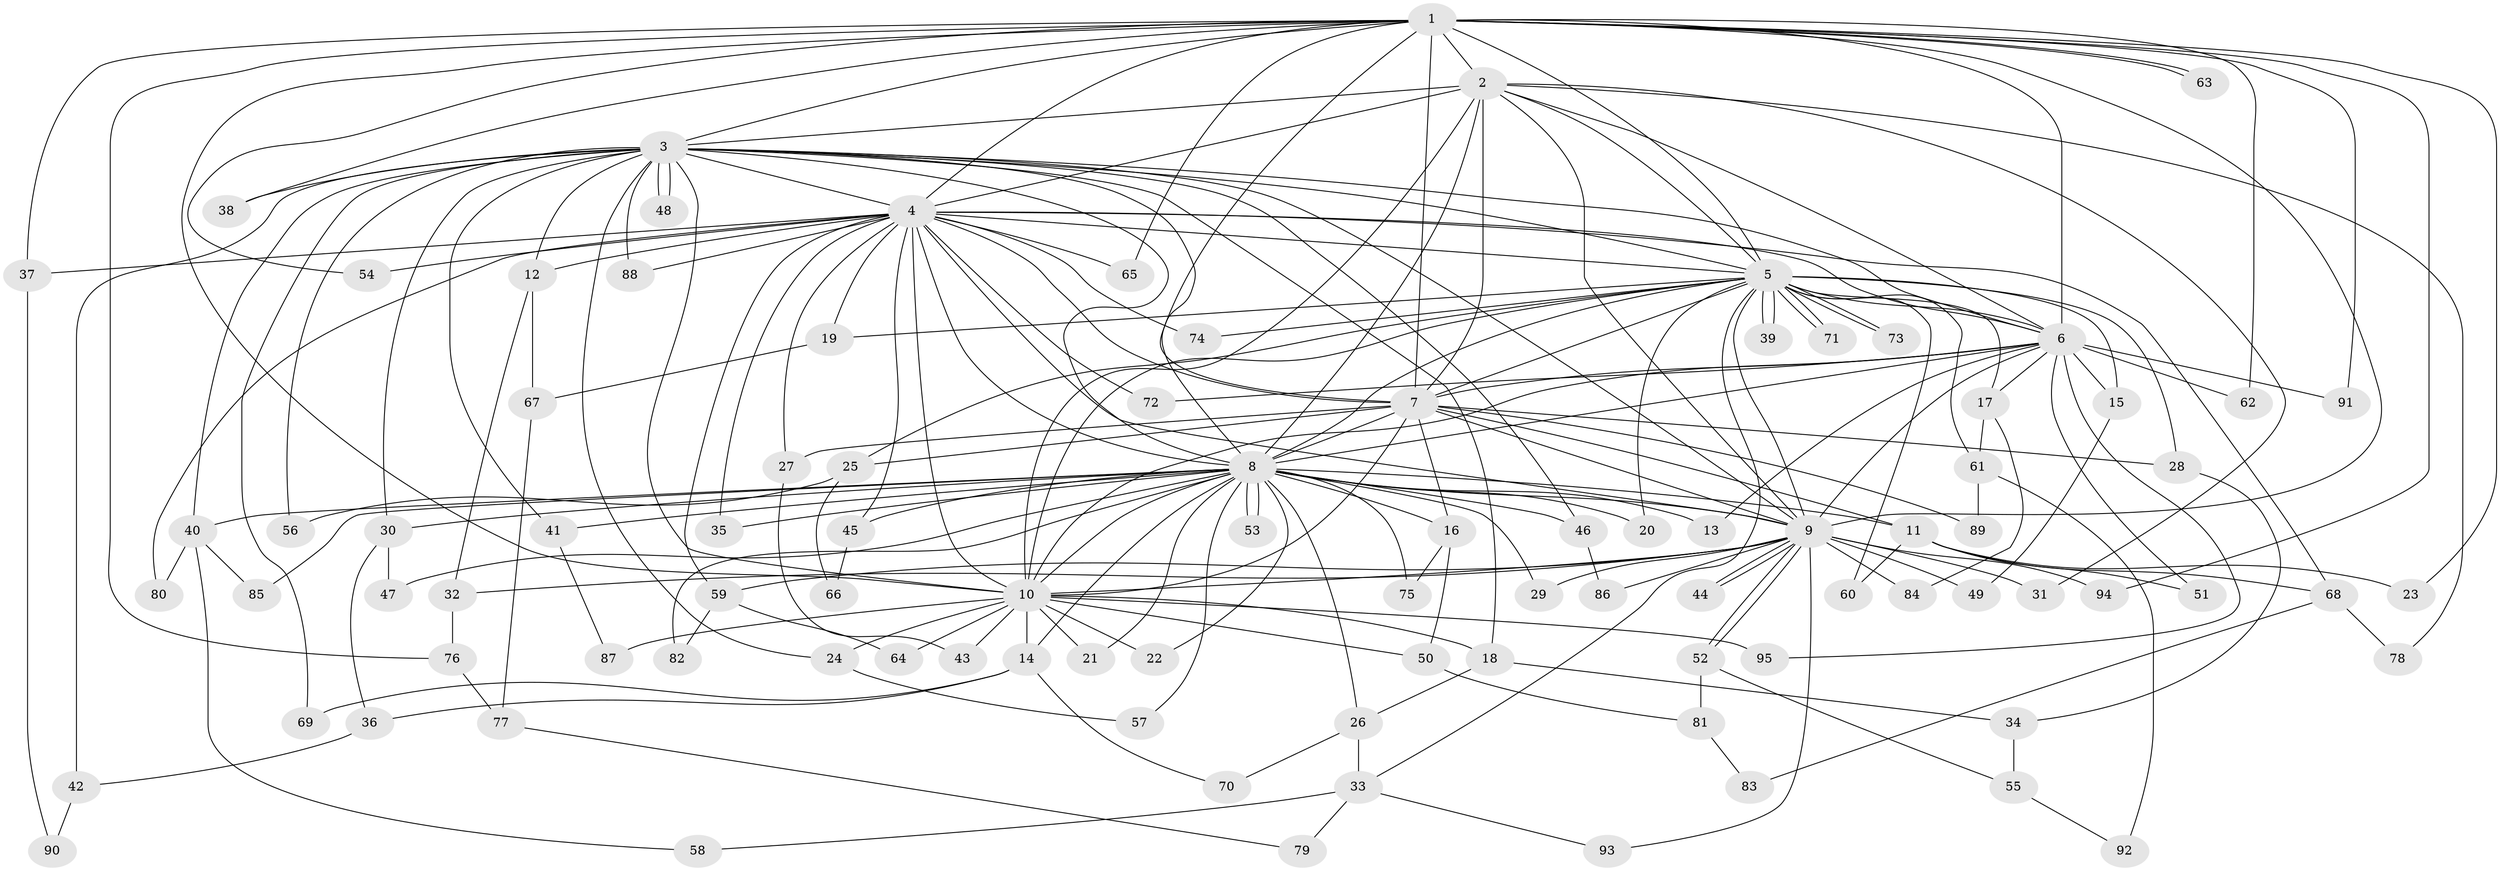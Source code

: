 // coarse degree distribution, {14: 0.014925373134328358, 17: 0.014925373134328358, 18: 0.014925373134328358, 19: 0.029850746268656716, 11: 0.014925373134328358, 26: 0.014925373134328358, 6: 0.014925373134328358, 4: 0.08955223880597014, 5: 0.029850746268656716, 3: 0.23880597014925373, 2: 0.3880597014925373, 1: 0.11940298507462686, 8: 0.014925373134328358}
// Generated by graph-tools (version 1.1) at 2025/49/03/04/25 22:49:35]
// undirected, 95 vertices, 215 edges
graph export_dot {
  node [color=gray90,style=filled];
  1;
  2;
  3;
  4;
  5;
  6;
  7;
  8;
  9;
  10;
  11;
  12;
  13;
  14;
  15;
  16;
  17;
  18;
  19;
  20;
  21;
  22;
  23;
  24;
  25;
  26;
  27;
  28;
  29;
  30;
  31;
  32;
  33;
  34;
  35;
  36;
  37;
  38;
  39;
  40;
  41;
  42;
  43;
  44;
  45;
  46;
  47;
  48;
  49;
  50;
  51;
  52;
  53;
  54;
  55;
  56;
  57;
  58;
  59;
  60;
  61;
  62;
  63;
  64;
  65;
  66;
  67;
  68;
  69;
  70;
  71;
  72;
  73;
  74;
  75;
  76;
  77;
  78;
  79;
  80;
  81;
  82;
  83;
  84;
  85;
  86;
  87;
  88;
  89;
  90;
  91;
  92;
  93;
  94;
  95;
  1 -- 2;
  1 -- 3;
  1 -- 4;
  1 -- 5;
  1 -- 6;
  1 -- 7;
  1 -- 8;
  1 -- 9;
  1 -- 10;
  1 -- 23;
  1 -- 37;
  1 -- 38;
  1 -- 54;
  1 -- 62;
  1 -- 63;
  1 -- 63;
  1 -- 65;
  1 -- 76;
  1 -- 91;
  1 -- 94;
  2 -- 3;
  2 -- 4;
  2 -- 5;
  2 -- 6;
  2 -- 7;
  2 -- 8;
  2 -- 9;
  2 -- 10;
  2 -- 31;
  2 -- 78;
  3 -- 4;
  3 -- 5;
  3 -- 6;
  3 -- 7;
  3 -- 8;
  3 -- 9;
  3 -- 10;
  3 -- 12;
  3 -- 18;
  3 -- 24;
  3 -- 30;
  3 -- 38;
  3 -- 40;
  3 -- 41;
  3 -- 42;
  3 -- 46;
  3 -- 48;
  3 -- 48;
  3 -- 56;
  3 -- 69;
  3 -- 88;
  4 -- 5;
  4 -- 6;
  4 -- 7;
  4 -- 8;
  4 -- 9;
  4 -- 10;
  4 -- 12;
  4 -- 19;
  4 -- 27;
  4 -- 35;
  4 -- 37;
  4 -- 45;
  4 -- 54;
  4 -- 59;
  4 -- 65;
  4 -- 68;
  4 -- 72;
  4 -- 74;
  4 -- 80;
  4 -- 88;
  5 -- 6;
  5 -- 7;
  5 -- 8;
  5 -- 9;
  5 -- 10;
  5 -- 15;
  5 -- 17;
  5 -- 19;
  5 -- 20;
  5 -- 25;
  5 -- 28;
  5 -- 33;
  5 -- 39;
  5 -- 39;
  5 -- 60;
  5 -- 61;
  5 -- 71;
  5 -- 71;
  5 -- 73;
  5 -- 73;
  5 -- 74;
  6 -- 7;
  6 -- 8;
  6 -- 9;
  6 -- 10;
  6 -- 13;
  6 -- 15;
  6 -- 17;
  6 -- 51;
  6 -- 62;
  6 -- 72;
  6 -- 91;
  6 -- 95;
  7 -- 8;
  7 -- 9;
  7 -- 10;
  7 -- 11;
  7 -- 16;
  7 -- 25;
  7 -- 27;
  7 -- 28;
  7 -- 89;
  8 -- 9;
  8 -- 10;
  8 -- 11;
  8 -- 13;
  8 -- 14;
  8 -- 16;
  8 -- 20;
  8 -- 21;
  8 -- 22;
  8 -- 26;
  8 -- 29;
  8 -- 30;
  8 -- 35;
  8 -- 40;
  8 -- 41;
  8 -- 45;
  8 -- 46;
  8 -- 47;
  8 -- 53;
  8 -- 53;
  8 -- 57;
  8 -- 75;
  8 -- 82;
  8 -- 85;
  9 -- 10;
  9 -- 29;
  9 -- 31;
  9 -- 32;
  9 -- 44;
  9 -- 44;
  9 -- 49;
  9 -- 52;
  9 -- 52;
  9 -- 59;
  9 -- 84;
  9 -- 86;
  9 -- 93;
  9 -- 94;
  10 -- 14;
  10 -- 18;
  10 -- 21;
  10 -- 22;
  10 -- 24;
  10 -- 43;
  10 -- 50;
  10 -- 64;
  10 -- 87;
  10 -- 95;
  11 -- 23;
  11 -- 51;
  11 -- 60;
  11 -- 68;
  12 -- 32;
  12 -- 67;
  14 -- 36;
  14 -- 69;
  14 -- 70;
  15 -- 49;
  16 -- 50;
  16 -- 75;
  17 -- 61;
  17 -- 84;
  18 -- 26;
  18 -- 34;
  19 -- 67;
  24 -- 57;
  25 -- 56;
  25 -- 66;
  26 -- 33;
  26 -- 70;
  27 -- 43;
  28 -- 34;
  30 -- 36;
  30 -- 47;
  32 -- 76;
  33 -- 58;
  33 -- 79;
  33 -- 93;
  34 -- 55;
  36 -- 42;
  37 -- 90;
  40 -- 58;
  40 -- 80;
  40 -- 85;
  41 -- 87;
  42 -- 90;
  45 -- 66;
  46 -- 86;
  50 -- 81;
  52 -- 55;
  52 -- 81;
  55 -- 92;
  59 -- 64;
  59 -- 82;
  61 -- 89;
  61 -- 92;
  67 -- 77;
  68 -- 78;
  68 -- 83;
  76 -- 77;
  77 -- 79;
  81 -- 83;
}
